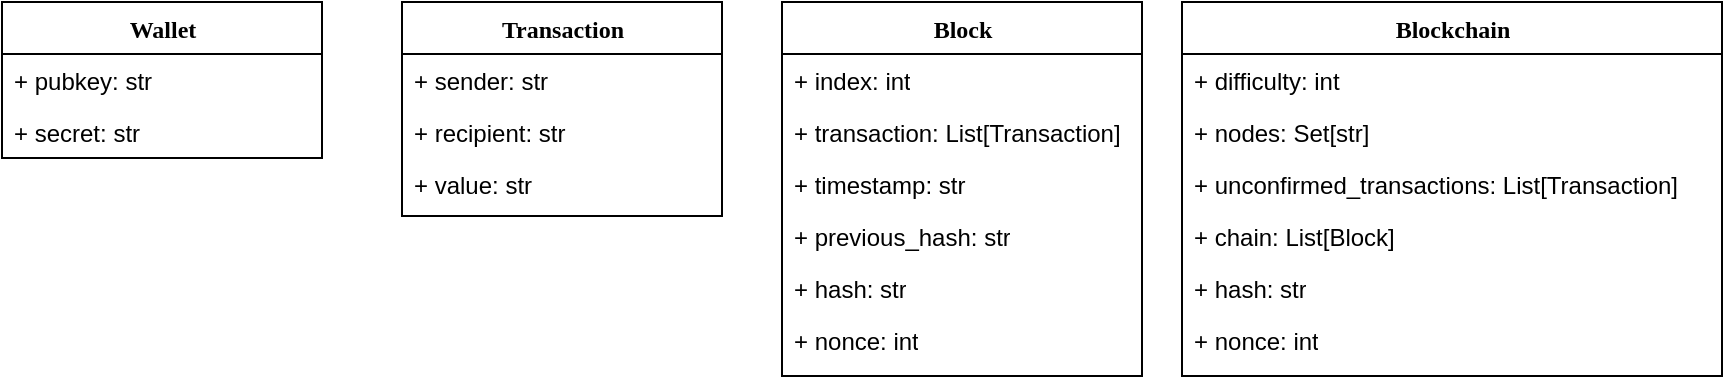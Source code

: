<mxfile version="12.3.2" type="device" pages="1"><diagram name="Page-1" id="9f46799a-70d6-7492-0946-bef42562c5a5"><mxGraphModel dx="1092" dy="763" grid="1" gridSize="10" guides="1" tooltips="1" connect="1" arrows="1" fold="1" page="1" pageScale="1" pageWidth="1100" pageHeight="850" background="#ffffff" math="0" shadow="0"><root><mxCell id="0"/><mxCell id="1" parent="0"/><mxCell id="78961159f06e98e8-17" value="Wallet" style="swimlane;html=1;fontStyle=1;align=center;verticalAlign=top;childLayout=stackLayout;horizontal=1;startSize=26;horizontalStack=0;resizeParent=1;resizeLast=0;collapsible=1;marginBottom=0;swimlaneFillColor=#ffffff;rounded=0;shadow=0;comic=0;labelBackgroundColor=none;strokeWidth=1;fillColor=none;fontFamily=Verdana;fontSize=12" parent="1" vertex="1"><mxGeometry x="90" y="83" width="160" height="78" as="geometry"/></mxCell><mxCell id="78961159f06e98e8-21" value="+ pubkey: str" style="text;html=1;strokeColor=none;fillColor=none;align=left;verticalAlign=top;spacingLeft=4;spacingRight=4;whiteSpace=wrap;overflow=hidden;rotatable=0;points=[[0,0.5],[1,0.5]];portConstraint=eastwest;" parent="78961159f06e98e8-17" vertex="1"><mxGeometry y="26" width="160" height="26" as="geometry"/></mxCell><mxCell id="78961159f06e98e8-23" value="+ secret: str" style="text;html=1;strokeColor=none;fillColor=none;align=left;verticalAlign=top;spacingLeft=4;spacingRight=4;whiteSpace=wrap;overflow=hidden;rotatable=0;points=[[0,0.5],[1,0.5]];portConstraint=eastwest;" parent="78961159f06e98e8-17" vertex="1"><mxGeometry y="52" width="160" height="26" as="geometry"/></mxCell><mxCell id="dQ48KBh1tjjm5sSfbTXw-2" value="Transaction" style="swimlane;html=1;fontStyle=1;align=center;verticalAlign=top;childLayout=stackLayout;horizontal=1;startSize=26;horizontalStack=0;resizeParent=1;resizeLast=0;collapsible=1;marginBottom=0;swimlaneFillColor=#ffffff;rounded=0;shadow=0;comic=0;labelBackgroundColor=none;strokeWidth=1;fillColor=none;fontFamily=Verdana;fontSize=12" vertex="1" parent="1"><mxGeometry x="290" y="83" width="160" height="107" as="geometry"/></mxCell><mxCell id="dQ48KBh1tjjm5sSfbTXw-3" value="+ sender: str" style="text;html=1;strokeColor=none;fillColor=none;align=left;verticalAlign=top;spacingLeft=4;spacingRight=4;whiteSpace=wrap;overflow=hidden;rotatable=0;points=[[0,0.5],[1,0.5]];portConstraint=eastwest;" vertex="1" parent="dQ48KBh1tjjm5sSfbTXw-2"><mxGeometry y="26" width="160" height="26" as="geometry"/></mxCell><mxCell id="dQ48KBh1tjjm5sSfbTXw-4" value="+ recipient: str" style="text;html=1;strokeColor=none;fillColor=none;align=left;verticalAlign=top;spacingLeft=4;spacingRight=4;whiteSpace=wrap;overflow=hidden;rotatable=0;points=[[0,0.5],[1,0.5]];portConstraint=eastwest;" vertex="1" parent="dQ48KBh1tjjm5sSfbTXw-2"><mxGeometry y="52" width="160" height="26" as="geometry"/></mxCell><mxCell id="dQ48KBh1tjjm5sSfbTXw-5" value="+ value: str" style="text;html=1;strokeColor=none;fillColor=none;align=left;verticalAlign=top;spacingLeft=4;spacingRight=4;whiteSpace=wrap;overflow=hidden;rotatable=0;points=[[0,0.5],[1,0.5]];portConstraint=eastwest;" vertex="1" parent="dQ48KBh1tjjm5sSfbTXw-2"><mxGeometry y="78" width="160" height="26" as="geometry"/></mxCell><mxCell id="dQ48KBh1tjjm5sSfbTXw-7" value="Block" style="swimlane;html=1;fontStyle=1;align=center;verticalAlign=top;childLayout=stackLayout;horizontal=1;startSize=26;horizontalStack=0;resizeParent=1;resizeLast=0;collapsible=1;marginBottom=0;swimlaneFillColor=#ffffff;rounded=0;shadow=0;comic=0;labelBackgroundColor=none;strokeWidth=1;fillColor=none;fontFamily=Verdana;fontSize=12" vertex="1" parent="1"><mxGeometry x="480" y="83" width="180" height="187" as="geometry"/></mxCell><mxCell id="dQ48KBh1tjjm5sSfbTXw-8" value="+ index: int" style="text;html=1;strokeColor=none;fillColor=none;align=left;verticalAlign=top;spacingLeft=4;spacingRight=4;whiteSpace=wrap;overflow=hidden;rotatable=0;points=[[0,0.5],[1,0.5]];portConstraint=eastwest;" vertex="1" parent="dQ48KBh1tjjm5sSfbTXw-7"><mxGeometry y="26" width="180" height="26" as="geometry"/></mxCell><mxCell id="dQ48KBh1tjjm5sSfbTXw-9" value="+ transaction: List[Transaction]" style="text;html=1;strokeColor=none;fillColor=none;align=left;verticalAlign=top;spacingLeft=4;spacingRight=4;whiteSpace=wrap;overflow=hidden;rotatable=0;points=[[0,0.5],[1,0.5]];portConstraint=eastwest;" vertex="1" parent="dQ48KBh1tjjm5sSfbTXw-7"><mxGeometry y="52" width="180" height="26" as="geometry"/></mxCell><mxCell id="dQ48KBh1tjjm5sSfbTXw-10" value="+ timestamp: str" style="text;html=1;strokeColor=none;fillColor=none;align=left;verticalAlign=top;spacingLeft=4;spacingRight=4;whiteSpace=wrap;overflow=hidden;rotatable=0;points=[[0,0.5],[1,0.5]];portConstraint=eastwest;" vertex="1" parent="dQ48KBh1tjjm5sSfbTXw-7"><mxGeometry y="78" width="180" height="26" as="geometry"/></mxCell><mxCell id="dQ48KBh1tjjm5sSfbTXw-11" value="+ previous_hash: str" style="text;html=1;strokeColor=none;fillColor=none;align=left;verticalAlign=top;spacingLeft=4;spacingRight=4;whiteSpace=wrap;overflow=hidden;rotatable=0;points=[[0,0.5],[1,0.5]];portConstraint=eastwest;" vertex="1" parent="dQ48KBh1tjjm5sSfbTXw-7"><mxGeometry y="104" width="180" height="26" as="geometry"/></mxCell><mxCell id="dQ48KBh1tjjm5sSfbTXw-12" value="+ hash: str" style="text;html=1;strokeColor=none;fillColor=none;align=left;verticalAlign=top;spacingLeft=4;spacingRight=4;whiteSpace=wrap;overflow=hidden;rotatable=0;points=[[0,0.5],[1,0.5]];portConstraint=eastwest;" vertex="1" parent="dQ48KBh1tjjm5sSfbTXw-7"><mxGeometry y="130" width="180" height="26" as="geometry"/></mxCell><mxCell id="dQ48KBh1tjjm5sSfbTXw-13" value="+ nonce: int" style="text;html=1;strokeColor=none;fillColor=none;align=left;verticalAlign=top;spacingLeft=4;spacingRight=4;whiteSpace=wrap;overflow=hidden;rotatable=0;points=[[0,0.5],[1,0.5]];portConstraint=eastwest;" vertex="1" parent="dQ48KBh1tjjm5sSfbTXw-7"><mxGeometry y="156" width="180" height="26" as="geometry"/></mxCell><mxCell id="dQ48KBh1tjjm5sSfbTXw-15" value="Blockchain" style="swimlane;html=1;fontStyle=1;align=center;verticalAlign=top;childLayout=stackLayout;horizontal=1;startSize=26;horizontalStack=0;resizeParent=1;resizeLast=0;collapsible=1;marginBottom=0;swimlaneFillColor=#ffffff;rounded=0;shadow=0;comic=0;labelBackgroundColor=none;strokeWidth=1;fillColor=none;fontFamily=Verdana;fontSize=12" vertex="1" parent="1"><mxGeometry x="680" y="83" width="270" height="187" as="geometry"/></mxCell><mxCell id="dQ48KBh1tjjm5sSfbTXw-16" value="+ difficulty: int" style="text;html=1;strokeColor=none;fillColor=none;align=left;verticalAlign=top;spacingLeft=4;spacingRight=4;whiteSpace=wrap;overflow=hidden;rotatable=0;points=[[0,0.5],[1,0.5]];portConstraint=eastwest;" vertex="1" parent="dQ48KBh1tjjm5sSfbTXw-15"><mxGeometry y="26" width="270" height="26" as="geometry"/></mxCell><mxCell id="dQ48KBh1tjjm5sSfbTXw-17" value="+ nodes: Set[str]" style="text;html=1;strokeColor=none;fillColor=none;align=left;verticalAlign=top;spacingLeft=4;spacingRight=4;whiteSpace=wrap;overflow=hidden;rotatable=0;points=[[0,0.5],[1,0.5]];portConstraint=eastwest;" vertex="1" parent="dQ48KBh1tjjm5sSfbTXw-15"><mxGeometry y="52" width="270" height="26" as="geometry"/></mxCell><mxCell id="dQ48KBh1tjjm5sSfbTXw-18" value="+ unconfirmed_transactions: List[Transaction]" style="text;html=1;strokeColor=none;fillColor=none;align=left;verticalAlign=top;spacingLeft=4;spacingRight=4;whiteSpace=wrap;overflow=hidden;rotatable=0;points=[[0,0.5],[1,0.5]];portConstraint=eastwest;" vertex="1" parent="dQ48KBh1tjjm5sSfbTXw-15"><mxGeometry y="78" width="270" height="26" as="geometry"/></mxCell><mxCell id="dQ48KBh1tjjm5sSfbTXw-19" value="+ chain: List[Block]" style="text;html=1;strokeColor=none;fillColor=none;align=left;verticalAlign=top;spacingLeft=4;spacingRight=4;whiteSpace=wrap;overflow=hidden;rotatable=0;points=[[0,0.5],[1,0.5]];portConstraint=eastwest;" vertex="1" parent="dQ48KBh1tjjm5sSfbTXw-15"><mxGeometry y="104" width="270" height="26" as="geometry"/></mxCell><mxCell id="dQ48KBh1tjjm5sSfbTXw-20" value="+ hash: str" style="text;html=1;strokeColor=none;fillColor=none;align=left;verticalAlign=top;spacingLeft=4;spacingRight=4;whiteSpace=wrap;overflow=hidden;rotatable=0;points=[[0,0.5],[1,0.5]];portConstraint=eastwest;" vertex="1" parent="dQ48KBh1tjjm5sSfbTXw-15"><mxGeometry y="130" width="270" height="26" as="geometry"/></mxCell><mxCell id="dQ48KBh1tjjm5sSfbTXw-21" value="+ nonce: int" style="text;html=1;strokeColor=none;fillColor=none;align=left;verticalAlign=top;spacingLeft=4;spacingRight=4;whiteSpace=wrap;overflow=hidden;rotatable=0;points=[[0,0.5],[1,0.5]];portConstraint=eastwest;" vertex="1" parent="dQ48KBh1tjjm5sSfbTXw-15"><mxGeometry y="156" width="270" height="26" as="geometry"/></mxCell></root></mxGraphModel></diagram></mxfile>